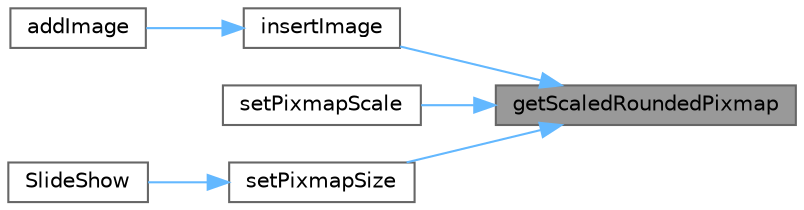 digraph "getScaledRoundedPixmap"
{
 // LATEX_PDF_SIZE
  bgcolor="transparent";
  edge [fontname=Helvetica,fontsize=10,labelfontname=Helvetica,labelfontsize=10];
  node [fontname=Helvetica,fontsize=10,shape=box,height=0.2,width=0.4];
  rankdir="RL";
  Node1 [id="Node000001",label="getScaledRoundedPixmap",height=0.2,width=0.4,color="gray40", fillcolor="grey60", style="filled", fontcolor="black",tooltip="获取缩放和圆角处理的图片"];
  Node1 -> Node2 [id="edge1_Node000001_Node000002",dir="back",color="steelblue1",style="solid",tooltip=" "];
  Node2 [id="Node000002",label="insertImage",height=0.2,width=0.4,color="grey40", fillcolor="white", style="filled",URL="$class_slide_show.html#a7f477b9e72be27892e5e3bef86d5687e",tooltip="插入图片"];
  Node2 -> Node3 [id="edge2_Node000002_Node000003",dir="back",color="steelblue1",style="solid",tooltip=" "];
  Node3 [id="Node000003",label="addImage",height=0.2,width=0.4,color="grey40", fillcolor="white", style="filled",URL="$class_slide_show.html#a4f192b96ac5c37010bd4fc620221cdfb",tooltip="添加图片"];
  Node1 -> Node4 [id="edge3_Node000001_Node000004",dir="back",color="steelblue1",style="solid",tooltip=" "];
  Node4 [id="Node000004",label="setPixmapScale",height=0.2,width=0.4,color="grey40", fillcolor="white", style="filled",URL="$class_slide_show.html#a08cc744d6951e5450002c36ad92534bf",tooltip="设置图片缩放模式（已废弃）"];
  Node1 -> Node5 [id="edge4_Node000001_Node000005",dir="back",color="steelblue1",style="solid",tooltip=" "];
  Node5 [id="Node000005",label="setPixmapSize",height=0.2,width=0.4,color="grey40", fillcolor="white", style="filled",URL="$class_slide_show.html#a4d8a0615d839f371b9aa5c8c98e90036",tooltip="设置图片大小"];
  Node5 -> Node6 [id="edge5_Node000005_Node000006",dir="back",color="steelblue1",style="solid",tooltip=" "];
  Node6 [id="Node000006",label="SlideShow",height=0.2,width=0.4,color="grey40", fillcolor="white", style="filled",URL="$class_slide_show.html#ad6938b5225068a022f2e0fc79553d370",tooltip="构造函数，初始化轮播图控件"];
}
